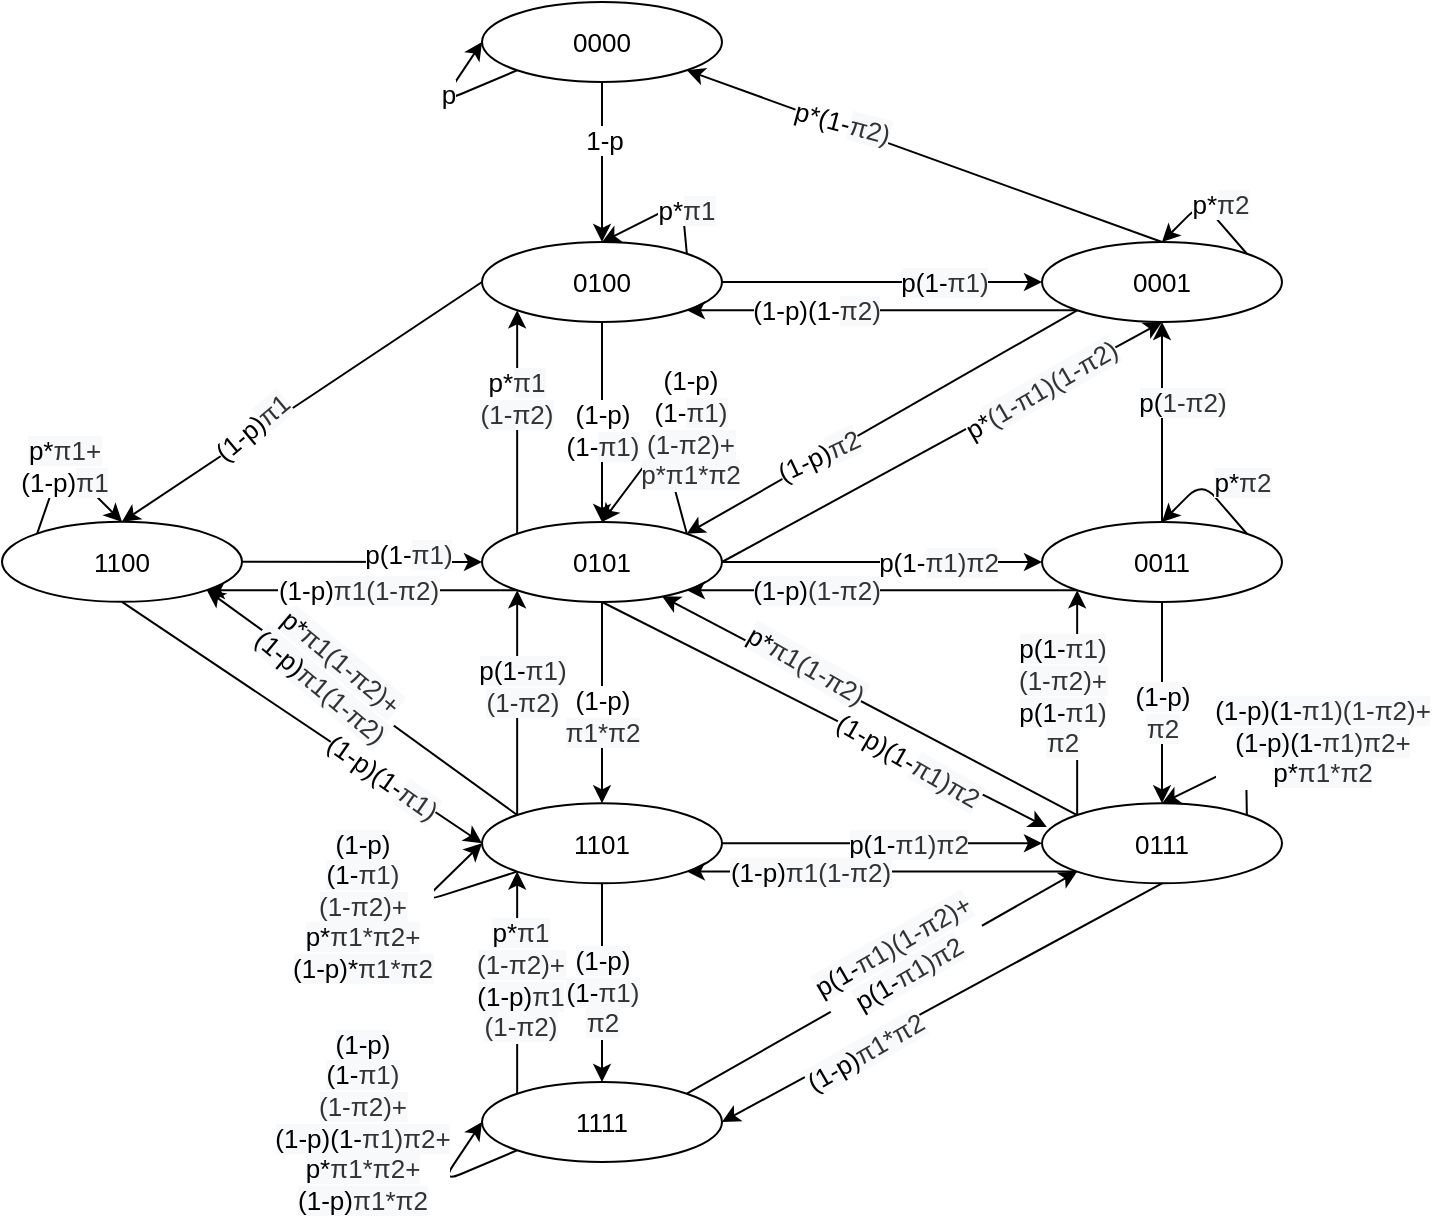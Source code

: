 <mxfile version="20.5.3" type="device"><diagram id="ZyyxarG9RmebTnnbUHYw" name="Страница 1"><mxGraphModel dx="1038" dy="623" grid="1" gridSize="10" guides="1" tooltips="1" connect="1" arrows="1" fold="1" page="1" pageScale="1" pageWidth="827" pageHeight="1169" math="0" shadow="0"><root><mxCell id="0"/><mxCell id="1" parent="0"/><mxCell id="JHdhWqA1z5LitLsl_7Ys-88" style="edgeStyle=none;rounded=1;orthogonalLoop=1;jettySize=auto;html=1;exitX=0;exitY=0;exitDx=0;exitDy=0;entryX=0.75;entryY=0.929;entryDx=0;entryDy=0;entryPerimeter=0;labelBorderColor=default;strokeColor=#000000;strokeWidth=1;fontFamily=Helvetica;fontSize=13;" parent="1" source="JHdhWqA1z5LitLsl_7Ys-45" target="JHdhWqA1z5LitLsl_7Ys-13" edge="1"><mxGeometry relative="1" as="geometry"/></mxCell><mxCell id="JHdhWqA1z5LitLsl_7Ys-89" value="&lt;span style=&quot;background-color: rgb(248, 249, 250); font-size: 13px;&quot;&gt;p*&lt;span style=&quot;color: rgb(51, 51, 51); font-size: 13px;&quot;&gt;π1(1-&lt;/span&gt;&lt;span style=&quot;color: rgb(51, 51, 51); font-size: 13px;&quot;&gt;π2)&lt;/span&gt;&lt;br style=&quot;font-size: 13px;&quot;&gt;&lt;/span&gt;" style="edgeLabel;html=1;align=center;verticalAlign=middle;resizable=0;points=[];fontSize=13;fontFamily=Helvetica;rotation=30;" parent="JHdhWqA1z5LitLsl_7Ys-88" vertex="1" connectable="0"><mxGeometry x="-0.072" y="1" relative="1" as="geometry"><mxPoint x="-39" y="-26" as="offset"/></mxGeometry></mxCell><mxCell id="JHdhWqA1z5LitLsl_7Ys-62" style="edgeStyle=none;rounded=1;orthogonalLoop=1;jettySize=auto;html=1;entryX=1;entryY=1;entryDx=0;entryDy=0;labelBorderColor=default;strokeColor=#000000;strokeWidth=1;fontFamily=Helvetica;fontSize=13;exitX=0;exitY=0;exitDx=0;exitDy=0;" parent="1" source="JHdhWqA1z5LitLsl_7Ys-38" target="JHdhWqA1z5LitLsl_7Ys-18" edge="1"><mxGeometry relative="1" as="geometry"><mxPoint x="280" y="420" as="sourcePoint"/></mxGeometry></mxCell><mxCell id="JHdhWqA1z5LitLsl_7Ys-63" value="&lt;span style=&quot;background-color: rgb(248, 249, 250); font-size: 13px;&quot;&gt;p*&lt;span style=&quot;color: rgb(51, 51, 51); font-size: 13px;&quot;&gt;π1(1-&lt;/span&gt;&lt;span style=&quot;color: rgb(51, 51, 51); font-size: 13px;&quot;&gt;π2)+&lt;br style=&quot;font-size: 13px;&quot;&gt;&lt;/span&gt;(1-p)&lt;span style=&quot;color: rgb(51, 51, 51); font-size: 13px;&quot;&gt;π1(1-&lt;/span&gt;&lt;span style=&quot;color: rgb(51, 51, 51); font-size: 13px;&quot;&gt;π2)&lt;/span&gt;&lt;/span&gt;" style="edgeLabel;html=1;align=center;verticalAlign=middle;resizable=0;points=[];fontSize=13;fontFamily=Helvetica;rotation=40;" parent="JHdhWqA1z5LitLsl_7Ys-62" vertex="1" connectable="0"><mxGeometry x="0.645" y="1" relative="1" as="geometry"><mxPoint x="35" y="21" as="offset"/></mxGeometry></mxCell><mxCell id="JHdhWqA1z5LitLsl_7Ys-4" style="edgeStyle=none;rounded=1;orthogonalLoop=1;jettySize=auto;html=1;exitX=0.5;exitY=1;exitDx=0;exitDy=0;strokeColor=#000000;strokeWidth=1;fontFamily=Helvetica;fontSize=13;" parent="1" source="UpXZZ-X4az5xs0LAvDYr-1" target="JHdhWqA1z5LitLsl_7Ys-3" edge="1"><mxGeometry relative="1" as="geometry"/></mxCell><mxCell id="JHdhWqA1z5LitLsl_7Ys-5" value="1-p" style="edgeLabel;html=1;align=center;verticalAlign=middle;resizable=0;points=[];fontSize=13;fontFamily=Helvetica;" parent="JHdhWqA1z5LitLsl_7Ys-4" vertex="1" connectable="0"><mxGeometry x="-0.275" y="1" relative="1" as="geometry"><mxPoint as="offset"/></mxGeometry></mxCell><mxCell id="UpXZZ-X4az5xs0LAvDYr-1" value="&lt;font style=&quot;font-size: 13px;&quot;&gt;0000&lt;/font&gt;" style="ellipse;whiteSpace=wrap;html=1;strokeColor=#000000;strokeWidth=1;movable=1;fontFamily=Helvetica;fontSize=13;" parent="1" vertex="1"><mxGeometry x="280" y="40" width="120" height="40" as="geometry"/></mxCell><mxCell id="JHdhWqA1z5LitLsl_7Ys-1" style="edgeStyle=none;rounded=1;orthogonalLoop=1;jettySize=auto;html=1;exitX=0;exitY=1;exitDx=0;exitDy=0;entryX=0;entryY=0.5;entryDx=0;entryDy=0;strokeColor=#000000;strokeWidth=1;fontFamily=Helvetica;fontSize=13;" parent="1" source="UpXZZ-X4az5xs0LAvDYr-1" target="UpXZZ-X4az5xs0LAvDYr-1" edge="1"><mxGeometry relative="1" as="geometry"><Array as="points"><mxPoint x="260" y="90"/></Array></mxGeometry></mxCell><mxCell id="JHdhWqA1z5LitLsl_7Ys-2" value="p" style="edgeLabel;html=1;align=center;verticalAlign=middle;resizable=0;points=[];fontSize=13;fontFamily=Helvetica;" parent="JHdhWqA1z5LitLsl_7Ys-1" vertex="1" connectable="0"><mxGeometry x="0.288" y="-1" relative="1" as="geometry"><mxPoint x="-3" y="2" as="offset"/></mxGeometry></mxCell><mxCell id="JHdhWqA1z5LitLsl_7Ys-7" style="edgeStyle=none;rounded=1;orthogonalLoop=1;jettySize=auto;html=1;exitX=1;exitY=0.5;exitDx=0;exitDy=0;entryX=0;entryY=0.5;entryDx=0;entryDy=0;strokeColor=#000000;strokeWidth=1;fontFamily=Helvetica;fontSize=13;" parent="1" source="JHdhWqA1z5LitLsl_7Ys-3" target="JHdhWqA1z5LitLsl_7Ys-6" edge="1"><mxGeometry relative="1" as="geometry"/></mxCell><mxCell id="JHdhWqA1z5LitLsl_7Ys-8" value="&lt;span style=&quot;font-size: 13px; background-color: rgb(248, 249, 250);&quot;&gt;p(1-&lt;/span&gt;&lt;span style=&quot;font-size: 13px; background-color: rgb(248, 249, 250); color: rgb(51, 51, 51);&quot;&gt;π1)&lt;/span&gt;" style="edgeLabel;html=1;align=center;verticalAlign=middle;resizable=0;points=[];fontSize=13;fontFamily=Helvetica;" parent="JHdhWqA1z5LitLsl_7Ys-7" vertex="1" connectable="0"><mxGeometry x="-0.407" y="1" relative="1" as="geometry"><mxPoint x="63" y="1" as="offset"/></mxGeometry></mxCell><mxCell id="JHdhWqA1z5LitLsl_7Ys-14" style="edgeStyle=none;rounded=1;orthogonalLoop=1;jettySize=auto;html=1;exitX=0.5;exitY=1;exitDx=0;exitDy=0;entryX=0.5;entryY=0;entryDx=0;entryDy=0;strokeColor=#000000;strokeWidth=1;fontFamily=Helvetica;fontSize=13;" parent="1" source="JHdhWqA1z5LitLsl_7Ys-3" target="JHdhWqA1z5LitLsl_7Ys-13" edge="1"><mxGeometry relative="1" as="geometry"/></mxCell><mxCell id="JHdhWqA1z5LitLsl_7Ys-15" value="(1-p)&lt;br style=&quot;font-size: 13px;&quot;&gt;(1-&lt;span style=&quot;color: rgb(51, 51, 51); background-color: rgb(248, 249, 250); font-size: 13px;&quot;&gt;π1)&lt;/span&gt;" style="edgeLabel;html=1;align=center;verticalAlign=middle;resizable=0;points=[];fontSize=13;fontFamily=Helvetica;" parent="JHdhWqA1z5LitLsl_7Ys-14" vertex="1" connectable="0"><mxGeometry x="0.222" y="-1" relative="1" as="geometry"><mxPoint x="1" y="-7" as="offset"/></mxGeometry></mxCell><mxCell id="JHdhWqA1z5LitLsl_7Ys-19" style="edgeStyle=none;rounded=1;orthogonalLoop=1;jettySize=auto;html=1;exitX=0;exitY=0.5;exitDx=0;exitDy=0;entryX=0.5;entryY=0;entryDx=0;entryDy=0;strokeColor=#000000;strokeWidth=1;fontFamily=Helvetica;fontSize=13;" parent="1" source="JHdhWqA1z5LitLsl_7Ys-3" target="JHdhWqA1z5LitLsl_7Ys-18" edge="1"><mxGeometry relative="1" as="geometry"/></mxCell><mxCell id="JHdhWqA1z5LitLsl_7Ys-20" value="(1-p)&lt;span style=&quot;color: rgb(51, 51, 51); background-color: rgb(248, 249, 250); font-size: 13px;&quot;&gt;π1&lt;/span&gt;" style="edgeLabel;html=1;align=center;verticalAlign=middle;resizable=0;points=[];fontSize=13;fontFamily=Helvetica;rotation=-40;" parent="JHdhWqA1z5LitLsl_7Ys-19" vertex="1" connectable="0"><mxGeometry x="0.277" y="2" relative="1" as="geometry"><mxPoint x="-2" y="-5" as="offset"/></mxGeometry></mxCell><mxCell id="JHdhWqA1z5LitLsl_7Ys-3" value="&lt;font style=&quot;font-size: 13px;&quot;&gt;0100&lt;/font&gt;" style="ellipse;whiteSpace=wrap;html=1;strokeColor=#000000;strokeWidth=1;movable=1;fontFamily=Helvetica;fontSize=13;" parent="1" vertex="1"><mxGeometry x="280" y="160" width="120" height="40" as="geometry"/></mxCell><mxCell id="JHdhWqA1z5LitLsl_7Ys-9" style="edgeStyle=none;rounded=1;orthogonalLoop=1;jettySize=auto;html=1;exitX=0;exitY=1;exitDx=0;exitDy=0;entryX=1;entryY=1;entryDx=0;entryDy=0;strokeColor=#000000;strokeWidth=1;fontFamily=Helvetica;fontSize=13;" parent="1" source="JHdhWqA1z5LitLsl_7Ys-6" target="JHdhWqA1z5LitLsl_7Ys-3" edge="1"><mxGeometry relative="1" as="geometry"/></mxCell><mxCell id="JHdhWqA1z5LitLsl_7Ys-10" value="&lt;font style=&quot;font-size: 13px;&quot;&gt;(1-p)(1-&lt;span style=&quot;color: rgb(51, 51, 51); background-color: rgb(248, 249, 250); font-size: 13px;&quot;&gt;π2)&lt;/span&gt;&lt;/font&gt;" style="edgeLabel;html=1;align=center;verticalAlign=middle;resizable=0;points=[];fontSize=13;fontFamily=Helvetica;" parent="JHdhWqA1z5LitLsl_7Ys-9" vertex="1" connectable="0"><mxGeometry x="0.216" relative="1" as="geometry"><mxPoint x="-12" as="offset"/></mxGeometry></mxCell><mxCell id="JHdhWqA1z5LitLsl_7Ys-11" style="edgeStyle=none;rounded=1;orthogonalLoop=1;jettySize=auto;html=1;exitX=0.5;exitY=0;exitDx=0;exitDy=0;entryX=1;entryY=1;entryDx=0;entryDy=0;strokeColor=#000000;strokeWidth=1;fontFamily=Helvetica;fontSize=13;" parent="1" source="JHdhWqA1z5LitLsl_7Ys-6" target="UpXZZ-X4az5xs0LAvDYr-1" edge="1"><mxGeometry relative="1" as="geometry"/></mxCell><mxCell id="JHdhWqA1z5LitLsl_7Ys-12" value="p*(1-&lt;span style=&quot;color: rgb(51, 51, 51); background-color: rgb(248, 249, 250); font-size: 13px;&quot;&gt;π2)&lt;/span&gt;" style="edgeLabel;html=1;align=center;verticalAlign=middle;resizable=0;points=[];fontSize=13;fontFamily=Helvetica;rotation=15;" parent="JHdhWqA1z5LitLsl_7Ys-11" vertex="1" connectable="0"><mxGeometry x="0.129" y="1" relative="1" as="geometry"><mxPoint x="-26" y="-13" as="offset"/></mxGeometry></mxCell><mxCell id="JHdhWqA1z5LitLsl_7Ys-24" style="edgeStyle=none;rounded=1;orthogonalLoop=1;jettySize=auto;html=1;exitX=0;exitY=1;exitDx=0;exitDy=0;entryX=1;entryY=0;entryDx=0;entryDy=0;strokeColor=#000000;strokeWidth=1;fontFamily=Helvetica;fontSize=13;" parent="1" source="JHdhWqA1z5LitLsl_7Ys-6" target="JHdhWqA1z5LitLsl_7Ys-13" edge="1"><mxGeometry relative="1" as="geometry"/></mxCell><mxCell id="JHdhWqA1z5LitLsl_7Ys-25" value="(1-p)&lt;span style=&quot;color: rgb(51, 51, 51); background-color: rgb(248, 249, 250); font-size: 13px;&quot;&gt;π2&lt;/span&gt;" style="edgeLabel;html=1;align=center;verticalAlign=middle;resizable=0;points=[];fontSize=13;fontFamily=Helvetica;rotation=-25;" parent="JHdhWqA1z5LitLsl_7Ys-24" vertex="1" connectable="0"><mxGeometry x="0.124" y="1" relative="1" as="geometry"><mxPoint x="-21" y="9" as="offset"/></mxGeometry></mxCell><mxCell id="JHdhWqA1z5LitLsl_7Ys-6" value="&lt;font style=&quot;font-size: 13px;&quot;&gt;0001&lt;/font&gt;" style="ellipse;whiteSpace=wrap;html=1;strokeColor=#000000;strokeWidth=1;movable=1;fontFamily=Helvetica;fontSize=13;" parent="1" vertex="1"><mxGeometry x="560" y="160" width="120" height="40" as="geometry"/></mxCell><mxCell id="JHdhWqA1z5LitLsl_7Ys-21" style="edgeStyle=none;rounded=1;orthogonalLoop=1;jettySize=auto;html=1;exitX=1;exitY=0.5;exitDx=0;exitDy=0;entryX=0.5;entryY=1;entryDx=0;entryDy=0;strokeColor=#000000;strokeWidth=1;fontFamily=Helvetica;fontSize=13;" parent="1" source="JHdhWqA1z5LitLsl_7Ys-13" target="JHdhWqA1z5LitLsl_7Ys-6" edge="1"><mxGeometry relative="1" as="geometry"/></mxCell><mxCell id="JHdhWqA1z5LitLsl_7Ys-22" value="p*&lt;font color=&quot;#333333&quot; style=&quot;font-size: 13px;&quot;&gt;&lt;span style=&quot;background-color: rgb(248, 249, 250); font-size: 13px;&quot;&gt;(1-&lt;/span&gt;&lt;/font&gt;&lt;span style=&quot;color: rgb(51, 51, 51); background-color: rgb(248, 249, 250); font-size: 13px;&quot;&gt;π1)(1-&lt;/span&gt;&lt;span style=&quot;color: rgb(51, 51, 51); background-color: rgb(248, 249, 250); font-size: 13px;&quot;&gt;π2)&lt;/span&gt;" style="edgeLabel;html=1;align=center;verticalAlign=middle;resizable=0;points=[];fontSize=13;fontFamily=Helvetica;rotation=-30;" parent="JHdhWqA1z5LitLsl_7Ys-21" vertex="1" connectable="0"><mxGeometry x="0.441" relative="1" as="geometry"><mxPoint as="offset"/></mxGeometry></mxCell><mxCell id="JHdhWqA1z5LitLsl_7Ys-32" style="edgeStyle=none;rounded=1;orthogonalLoop=1;jettySize=auto;html=1;exitX=0;exitY=0;exitDx=0;exitDy=0;entryX=0;entryY=1;entryDx=0;entryDy=0;strokeColor=#000000;strokeWidth=1;fontFamily=Helvetica;fontSize=13;" parent="1" source="JHdhWqA1z5LitLsl_7Ys-13" target="JHdhWqA1z5LitLsl_7Ys-3" edge="1"><mxGeometry relative="1" as="geometry"/></mxCell><mxCell id="JHdhWqA1z5LitLsl_7Ys-33" value="p*&lt;span style=&quot;color: rgb(51, 51, 51); background-color: rgb(248, 249, 250); font-size: 13px;&quot;&gt;π1&lt;br style=&quot;font-size: 13px;&quot;&gt;(1-&lt;/span&gt;&lt;span style=&quot;color: rgb(51, 51, 51); background-color: rgb(248, 249, 250); font-size: 13px;&quot;&gt;π2)&lt;/span&gt;" style="edgeLabel;html=1;align=center;verticalAlign=middle;resizable=0;points=[];fontSize=13;fontFamily=Helvetica;" parent="JHdhWqA1z5LitLsl_7Ys-32" vertex="1" connectable="0"><mxGeometry x="0.22" y="1" relative="1" as="geometry"><mxPoint as="offset"/></mxGeometry></mxCell><mxCell id="JHdhWqA1z5LitLsl_7Ys-34" style="edgeStyle=none;rounded=1;orthogonalLoop=1;jettySize=auto;html=1;exitX=0;exitY=1;exitDx=0;exitDy=0;entryX=1;entryY=1;entryDx=0;entryDy=0;strokeColor=#000000;strokeWidth=1;fontFamily=Helvetica;fontSize=13;" parent="1" source="JHdhWqA1z5LitLsl_7Ys-13" target="JHdhWqA1z5LitLsl_7Ys-18" edge="1"><mxGeometry relative="1" as="geometry"/></mxCell><mxCell id="JHdhWqA1z5LitLsl_7Ys-35" value="(1-p)&lt;span style=&quot;color: rgb(51, 51, 51); background-color: rgb(248, 249, 250); font-size: 13px;&quot;&gt;π1(1-&lt;/span&gt;&lt;span style=&quot;color: rgb(51, 51, 51); background-color: rgb(248, 249, 250); font-size: 13px;&quot;&gt;π2)&lt;/span&gt;" style="edgeLabel;html=1;align=center;verticalAlign=middle;resizable=0;points=[];fontSize=13;fontFamily=Helvetica;" parent="JHdhWqA1z5LitLsl_7Ys-34" vertex="1" connectable="0"><mxGeometry x="0.117" relative="1" as="geometry"><mxPoint x="7" as="offset"/></mxGeometry></mxCell><mxCell id="JHdhWqA1z5LitLsl_7Ys-39" style="edgeStyle=none;rounded=1;orthogonalLoop=1;jettySize=auto;html=1;exitX=0.5;exitY=1;exitDx=0;exitDy=0;entryX=0.5;entryY=0;entryDx=0;entryDy=0;labelBorderColor=default;strokeColor=#000000;strokeWidth=1;fontFamily=Helvetica;fontSize=13;" parent="1" source="JHdhWqA1z5LitLsl_7Ys-13" target="JHdhWqA1z5LitLsl_7Ys-38" edge="1"><mxGeometry relative="1" as="geometry"/></mxCell><mxCell id="JHdhWqA1z5LitLsl_7Ys-40" value="(1-p)&lt;br style=&quot;font-size: 13px;&quot;&gt;&lt;span style=&quot;color: rgb(51, 51, 51); font-size: 13px; background-color: rgb(248, 249, 250);&quot;&gt;π1&lt;/span&gt;&lt;span style=&quot;color: rgb(51, 51, 51); font-size: 13px; background-color: rgb(248, 249, 250);&quot;&gt;*π2&lt;/span&gt;" style="edgeLabel;html=1;align=center;verticalAlign=middle;resizable=0;points=[];fontSize=13;fontFamily=Helvetica;" parent="JHdhWqA1z5LitLsl_7Ys-39" vertex="1" connectable="0"><mxGeometry x="0.321" y="-1" relative="1" as="geometry"><mxPoint x="1" y="-10" as="offset"/></mxGeometry></mxCell><mxCell id="JHdhWqA1z5LitLsl_7Ys-44" style="edgeStyle=none;rounded=1;orthogonalLoop=1;jettySize=auto;html=1;exitX=1;exitY=0.5;exitDx=0;exitDy=0;entryX=0;entryY=0.5;entryDx=0;entryDy=0;labelBorderColor=default;strokeColor=#000000;strokeWidth=1;fontFamily=Helvetica;fontSize=13;" parent="1" source="JHdhWqA1z5LitLsl_7Ys-13" target="JHdhWqA1z5LitLsl_7Ys-43" edge="1"><mxGeometry relative="1" as="geometry"/></mxCell><mxCell id="JHdhWqA1z5LitLsl_7Ys-48" value="p(1-&lt;span style=&quot;color: rgb(51, 51, 51); font-size: 13px; background-color: rgb(248, 249, 250);&quot;&gt;π1)&lt;/span&gt;&lt;span style=&quot;color: rgb(51, 51, 51); font-size: 13px; background-color: rgb(248, 249, 250);&quot;&gt;π2&lt;/span&gt;" style="edgeLabel;html=1;align=center;verticalAlign=middle;resizable=0;points=[];fontSize=13;fontFamily=Helvetica;rotation=0;" parent="JHdhWqA1z5LitLsl_7Ys-44" vertex="1" connectable="0"><mxGeometry x="0.4" y="1" relative="1" as="geometry"><mxPoint x="-4" y="1" as="offset"/></mxGeometry></mxCell><mxCell id="JHdhWqA1z5LitLsl_7Ys-46" style="edgeStyle=none;rounded=1;orthogonalLoop=1;jettySize=auto;html=1;exitX=0.5;exitY=1;exitDx=0;exitDy=0;entryX=0.02;entryY=0.297;entryDx=0;entryDy=0;labelBorderColor=default;strokeColor=#000000;strokeWidth=1;fontFamily=Helvetica;fontSize=13;entryPerimeter=0;" parent="1" source="JHdhWqA1z5LitLsl_7Ys-13" target="JHdhWqA1z5LitLsl_7Ys-45" edge="1"><mxGeometry relative="1" as="geometry"/></mxCell><mxCell id="JHdhWqA1z5LitLsl_7Ys-47" value="(1-p)(1-&lt;span style=&quot;color: rgb(51, 51, 51); font-size: 13px; background-color: rgb(248, 249, 250);&quot;&gt;π1)&lt;/span&gt;&lt;span style=&quot;color: rgb(51, 51, 51); font-size: 13px; background-color: rgb(248, 249, 250);&quot;&gt;π2&lt;/span&gt;" style="edgeLabel;html=1;align=center;verticalAlign=middle;resizable=0;points=[];fontSize=13;fontFamily=Helvetica;rotation=30;" parent="JHdhWqA1z5LitLsl_7Ys-46" vertex="1" connectable="0"><mxGeometry x="0.379" y="-1" relative="1" as="geometry"><mxPoint as="offset"/></mxGeometry></mxCell><mxCell id="JHdhWqA1z5LitLsl_7Ys-13" value="&lt;font style=&quot;font-size: 13px;&quot;&gt;0101&lt;/font&gt;" style="ellipse;whiteSpace=wrap;html=1;strokeColor=#000000;strokeWidth=1;movable=1;fontFamily=Helvetica;fontSize=13;" parent="1" vertex="1"><mxGeometry x="280" y="300" width="120" height="40" as="geometry"/></mxCell><mxCell id="JHdhWqA1z5LitLsl_7Ys-16" style="edgeStyle=none;rounded=1;orthogonalLoop=1;jettySize=auto;html=1;exitX=1;exitY=0;exitDx=0;exitDy=0;entryX=0.5;entryY=0;entryDx=0;entryDy=0;strokeColor=#000000;strokeWidth=1;fontFamily=Helvetica;fontSize=13;" parent="1" source="JHdhWqA1z5LitLsl_7Ys-3" target="JHdhWqA1z5LitLsl_7Ys-3" edge="1"><mxGeometry relative="1" as="geometry"><Array as="points"><mxPoint x="380" y="140"/></Array></mxGeometry></mxCell><mxCell id="JHdhWqA1z5LitLsl_7Ys-17" value="p*&lt;span style=&quot;color: rgb(51, 51, 51); background-color: rgb(248, 249, 250); font-size: 13px;&quot;&gt;π1&lt;/span&gt;" style="edgeLabel;html=1;align=center;verticalAlign=middle;resizable=0;points=[];fontSize=13;fontFamily=Helvetica;" parent="JHdhWqA1z5LitLsl_7Ys-16" vertex="1" connectable="0"><mxGeometry x="-0.367" y="-1" relative="1" as="geometry"><mxPoint as="offset"/></mxGeometry></mxCell><mxCell id="JHdhWqA1z5LitLsl_7Ys-36" style="edgeStyle=none;rounded=1;orthogonalLoop=1;jettySize=auto;html=1;exitX=1;exitY=0.5;exitDx=0;exitDy=0;entryX=0;entryY=0.5;entryDx=0;entryDy=0;strokeColor=#000000;strokeWidth=1;fontFamily=Helvetica;fontSize=13;" parent="1" source="JHdhWqA1z5LitLsl_7Ys-18" target="JHdhWqA1z5LitLsl_7Ys-13" edge="1"><mxGeometry relative="1" as="geometry"/></mxCell><mxCell id="JHdhWqA1z5LitLsl_7Ys-37" value="p(1-&lt;span style=&quot;color: rgb(51, 51, 51); font-size: 13px; background-color: rgb(248, 249, 250);&quot;&gt;π1)&lt;/span&gt;" style="edgeLabel;html=1;align=center;verticalAlign=middle;resizable=0;points=[];fontSize=13;fontFamily=Helvetica;" parent="JHdhWqA1z5LitLsl_7Ys-36" vertex="1" connectable="0"><mxGeometry x="0.382" y="1" relative="1" as="geometry"><mxPoint y="-3" as="offset"/></mxGeometry></mxCell><mxCell id="JHdhWqA1z5LitLsl_7Ys-49" style="edgeStyle=none;rounded=1;orthogonalLoop=1;jettySize=auto;html=1;exitX=0.5;exitY=1;exitDx=0;exitDy=0;labelBorderColor=default;strokeColor=#000000;strokeWidth=1;fontFamily=Helvetica;fontSize=13;entryX=0;entryY=0.5;entryDx=0;entryDy=0;" parent="1" source="JHdhWqA1z5LitLsl_7Ys-18" target="JHdhWqA1z5LitLsl_7Ys-38" edge="1"><mxGeometry relative="1" as="geometry"><mxPoint x="280" y="420" as="targetPoint"/></mxGeometry></mxCell><mxCell id="JHdhWqA1z5LitLsl_7Ys-50" value="(1-p)(1-&lt;span style=&quot;color: rgb(51, 51, 51); background-color: rgb(248, 249, 250); font-size: 13px;&quot;&gt;π1)&lt;/span&gt;" style="edgeLabel;html=1;align=center;verticalAlign=middle;resizable=0;points=[];fontSize=13;fontFamily=Helvetica;rotation=35;" parent="JHdhWqA1z5LitLsl_7Ys-49" vertex="1" connectable="0"><mxGeometry x="-0.335" relative="1" as="geometry"><mxPoint x="70" y="47" as="offset"/></mxGeometry></mxCell><mxCell id="JHdhWqA1z5LitLsl_7Ys-18" value="&lt;font style=&quot;font-size: 13px;&quot;&gt;1100&lt;/font&gt;" style="ellipse;whiteSpace=wrap;html=1;strokeColor=#000000;strokeWidth=1;movable=1;fontFamily=Helvetica;fontSize=13;" parent="1" vertex="1"><mxGeometry x="40" y="299.93" width="120" height="40" as="geometry"/></mxCell><mxCell id="JHdhWqA1z5LitLsl_7Ys-26" style="edgeStyle=none;rounded=1;orthogonalLoop=1;jettySize=auto;html=1;exitX=1;exitY=0;exitDx=0;exitDy=0;entryX=0.5;entryY=0;entryDx=0;entryDy=0;strokeColor=#000000;strokeWidth=1;fontFamily=Helvetica;fontSize=13;" parent="1" source="JHdhWqA1z5LitLsl_7Ys-6" target="JHdhWqA1z5LitLsl_7Ys-6" edge="1"><mxGeometry relative="1" as="geometry"><Array as="points"><mxPoint x="640" y="140"/></Array></mxGeometry></mxCell><mxCell id="JHdhWqA1z5LitLsl_7Ys-27" value="p*&lt;span style=&quot;color: rgb(51, 51, 51); background-color: rgb(248, 249, 250); font-size: 13px;&quot;&gt;π2&lt;/span&gt;" style="edgeLabel;html=1;align=center;verticalAlign=middle;resizable=0;points=[];fontSize=13;fontFamily=Helvetica;" parent="JHdhWqA1z5LitLsl_7Ys-26" vertex="1" connectable="0"><mxGeometry x="-0.34" relative="1" as="geometry"><mxPoint y="-10" as="offset"/></mxGeometry></mxCell><mxCell id="JHdhWqA1z5LitLsl_7Ys-30" style="edgeStyle=none;rounded=1;orthogonalLoop=1;jettySize=auto;html=1;exitX=1;exitY=0;exitDx=0;exitDy=0;entryX=0.5;entryY=0;entryDx=0;entryDy=0;strokeColor=#000000;strokeWidth=1;fontFamily=Helvetica;fontSize=13;" parent="1" source="JHdhWqA1z5LitLsl_7Ys-13" target="JHdhWqA1z5LitLsl_7Ys-13" edge="1"><mxGeometry relative="1" as="geometry"><Array as="points"><mxPoint x="370" y="260"/></Array></mxGeometry></mxCell><mxCell id="JHdhWqA1z5LitLsl_7Ys-31" value="(1-p)&lt;br style=&quot;font-size: 13px;&quot;&gt;(1-&lt;span style=&quot;color: rgb(51, 51, 51); background-color: rgb(248, 249, 250); font-size: 13px;&quot;&gt;π1)&lt;br style=&quot;font-size: 13px;&quot;&gt;(1-&lt;/span&gt;&lt;span style=&quot;color: rgb(51, 51, 51); background-color: rgb(248, 249, 250); font-size: 13px;&quot;&gt;π2)+&lt;br style=&quot;font-size: 13px;&quot;&gt;p*&lt;/span&gt;&lt;span style=&quot;color: rgb(51, 51, 51); background-color: rgb(248, 249, 250); font-size: 13px;&quot;&gt;π1*&lt;/span&gt;&lt;span style=&quot;color: rgb(51, 51, 51); background-color: rgb(248, 249, 250); font-size: 13px;&quot;&gt;π2&lt;/span&gt;&lt;span style=&quot;color: rgb(51, 51, 51); background-color: rgb(248, 249, 250); font-size: 13px;&quot;&gt;&lt;br style=&quot;font-size: 13px;&quot;&gt;&lt;/span&gt;" style="edgeLabel;html=1;align=center;verticalAlign=middle;resizable=0;points=[];fontSize=13;fontFamily=Helvetica;" parent="JHdhWqA1z5LitLsl_7Ys-30" vertex="1" connectable="0"><mxGeometry x="-0.353" relative="1" as="geometry"><mxPoint x="10" y="-23" as="offset"/></mxGeometry></mxCell><mxCell id="JHdhWqA1z5LitLsl_7Ys-55" style="edgeStyle=none;rounded=1;orthogonalLoop=1;jettySize=auto;html=1;exitX=0;exitY=0;exitDx=0;exitDy=0;entryX=0;entryY=1;entryDx=0;entryDy=0;labelBorderColor=default;strokeColor=#000000;strokeWidth=1;fontFamily=Helvetica;fontSize=13;" parent="1" source="JHdhWqA1z5LitLsl_7Ys-38" target="JHdhWqA1z5LitLsl_7Ys-13" edge="1"><mxGeometry relative="1" as="geometry"/></mxCell><mxCell id="JHdhWqA1z5LitLsl_7Ys-59" value="&lt;span style=&quot;background-color: rgb(248, 249, 250); font-size: 13px;&quot;&gt;p(1-&lt;span style=&quot;color: rgb(51, 51, 51); font-size: 13px;&quot;&gt;π1)&lt;br style=&quot;font-size: 13px;&quot;&gt;(1-&lt;/span&gt;&lt;span style=&quot;color: rgb(51, 51, 51); font-size: 13px;&quot;&gt;π2)&lt;/span&gt;&lt;br style=&quot;font-size: 13px;&quot;&gt;&lt;/span&gt;" style="edgeLabel;html=1;align=center;verticalAlign=middle;resizable=0;points=[];fontSize=13;fontFamily=Helvetica;" parent="JHdhWqA1z5LitLsl_7Ys-55" vertex="1" connectable="0"><mxGeometry x="-0.167" y="1" relative="1" as="geometry"><mxPoint x="3" y="-18" as="offset"/></mxGeometry></mxCell><mxCell id="JHdhWqA1z5LitLsl_7Ys-64" style="edgeStyle=none;rounded=1;orthogonalLoop=1;jettySize=auto;html=1;exitX=1;exitY=0.5;exitDx=0;exitDy=0;entryX=0;entryY=0.5;entryDx=0;entryDy=0;labelBorderColor=default;strokeColor=#000000;strokeWidth=1;fontFamily=Helvetica;fontSize=13;" parent="1" source="JHdhWqA1z5LitLsl_7Ys-38" target="JHdhWqA1z5LitLsl_7Ys-45" edge="1"><mxGeometry relative="1" as="geometry"/></mxCell><mxCell id="JHdhWqA1z5LitLsl_7Ys-65" value="&lt;span style=&quot;background-color: rgb(248, 249, 250); font-size: 13px;&quot;&gt;p(1-&lt;/span&gt;&lt;span style=&quot;background-color: rgb(248, 249, 250); color: rgb(51, 51, 51); font-size: 13px;&quot;&gt;π1)&lt;/span&gt;&lt;span style=&quot;background-color: rgb(248, 249, 250); color: rgb(51, 51, 51); font-size: 13px;&quot;&gt;π2&lt;/span&gt;" style="edgeLabel;html=1;align=center;verticalAlign=middle;resizable=0;points=[];fontSize=13;fontFamily=Helvetica;rotation=0;" parent="JHdhWqA1z5LitLsl_7Ys-64" vertex="1" connectable="0"><mxGeometry x="-0.347" y="-1" relative="1" as="geometry"><mxPoint x="41" y="-1" as="offset"/></mxGeometry></mxCell><mxCell id="JHdhWqA1z5LitLsl_7Ys-67" style="edgeStyle=none;rounded=1;orthogonalLoop=1;jettySize=auto;html=1;exitX=0.5;exitY=1;exitDx=0;exitDy=0;labelBorderColor=default;strokeColor=#000000;strokeWidth=1;fontFamily=Helvetica;fontSize=13;" parent="1" source="JHdhWqA1z5LitLsl_7Ys-38" target="JHdhWqA1z5LitLsl_7Ys-66" edge="1"><mxGeometry relative="1" as="geometry"/></mxCell><mxCell id="JHdhWqA1z5LitLsl_7Ys-68" value="&lt;span style=&quot;background-color: rgb(248, 249, 250); font-size: 13px;&quot;&gt;(1-p)&lt;br style=&quot;font-size: 13px;&quot;&gt;(1-&lt;/span&gt;&lt;span style=&quot;background-color: rgb(248, 249, 250); color: rgb(51, 51, 51); font-size: 13px;&quot;&gt;π1)&lt;br style=&quot;font-size: 13px;&quot;&gt;&lt;/span&gt;&lt;span style=&quot;background-color: rgb(248, 249, 250); color: rgb(51, 51, 51); font-size: 13px;&quot;&gt;π2&lt;/span&gt;" style="edgeLabel;html=1;align=center;verticalAlign=middle;resizable=0;points=[];fontSize=13;fontFamily=Helvetica;" parent="JHdhWqA1z5LitLsl_7Ys-67" vertex="1" connectable="0"><mxGeometry x="0.232" relative="1" as="geometry"><mxPoint y="-7" as="offset"/></mxGeometry></mxCell><mxCell id="JHdhWqA1z5LitLsl_7Ys-38" value="&lt;font style=&quot;font-size: 13px;&quot;&gt;1101&lt;/font&gt;" style="ellipse;whiteSpace=wrap;html=1;strokeColor=#000000;strokeWidth=1;movable=1;fontFamily=Helvetica;fontSize=13;" parent="1" vertex="1"><mxGeometry x="280" y="440.65" width="120" height="40" as="geometry"/></mxCell><mxCell id="JHdhWqA1z5LitLsl_7Ys-69" style="edgeStyle=none;rounded=1;orthogonalLoop=1;jettySize=auto;html=1;entryX=0.5;entryY=1;entryDx=0;entryDy=0;labelBorderColor=default;strokeColor=#000000;strokeWidth=1;fontFamily=Helvetica;fontSize=13;" parent="1" source="JHdhWqA1z5LitLsl_7Ys-43" target="JHdhWqA1z5LitLsl_7Ys-6" edge="1"><mxGeometry relative="1" as="geometry"><Array as="points"/></mxGeometry></mxCell><mxCell id="JHdhWqA1z5LitLsl_7Ys-70" value="&lt;span style=&quot;background-color: rgb(248, 249, 250); font-size: 13px;&quot;&gt;p(&lt;span style=&quot;color: rgb(51, 51, 51); font-size: 13px;&quot;&gt;1-&lt;/span&gt;&lt;span style=&quot;color: rgb(51, 51, 51); font-size: 13px;&quot;&gt;π2)&lt;/span&gt;&lt;/span&gt;" style="edgeLabel;html=1;align=center;verticalAlign=middle;resizable=0;points=[];fontSize=13;fontFamily=Helvetica;" parent="JHdhWqA1z5LitLsl_7Ys-69" vertex="1" connectable="0"><mxGeometry x="-0.131" relative="1" as="geometry"><mxPoint x="10" y="-17" as="offset"/></mxGeometry></mxCell><mxCell id="JHdhWqA1z5LitLsl_7Ys-72" style="edgeStyle=none;rounded=1;orthogonalLoop=1;jettySize=auto;html=1;exitX=0;exitY=1;exitDx=0;exitDy=0;labelBorderColor=default;strokeColor=#000000;strokeWidth=1;fontFamily=Helvetica;fontSize=13;entryX=1;entryY=1;entryDx=0;entryDy=0;" parent="1" source="JHdhWqA1z5LitLsl_7Ys-43" target="JHdhWqA1z5LitLsl_7Ys-13" edge="1"><mxGeometry relative="1" as="geometry"><mxPoint x="400" y="320" as="targetPoint"/></mxGeometry></mxCell><mxCell id="JHdhWqA1z5LitLsl_7Ys-73" value="&lt;span style=&quot;background-color: rgb(248, 249, 250); font-size: 13px;&quot;&gt;(1-p)&lt;span style=&quot;color: rgb(51, 51, 51); font-size: 13px;&quot;&gt;(1-&lt;/span&gt;&lt;span style=&quot;color: rgb(51, 51, 51); font-size: 13px;&quot;&gt;π2)&lt;/span&gt;&lt;/span&gt;" style="edgeLabel;html=1;align=center;verticalAlign=middle;resizable=0;points=[];fontSize=13;fontFamily=Helvetica;rotation=0;" parent="JHdhWqA1z5LitLsl_7Ys-72" vertex="1" connectable="0"><mxGeometry x="0.264" y="-3" relative="1" as="geometry"><mxPoint x="-7" y="3" as="offset"/></mxGeometry></mxCell><mxCell id="JHdhWqA1z5LitLsl_7Ys-76" style="edgeStyle=none;rounded=1;orthogonalLoop=1;jettySize=auto;html=1;exitX=0.5;exitY=1;exitDx=0;exitDy=0;labelBorderColor=default;strokeColor=#000000;strokeWidth=1;fontFamily=Helvetica;fontSize=13;" parent="1" source="JHdhWqA1z5LitLsl_7Ys-43" target="JHdhWqA1z5LitLsl_7Ys-45" edge="1"><mxGeometry relative="1" as="geometry"/></mxCell><mxCell id="JHdhWqA1z5LitLsl_7Ys-77" value="&lt;span style=&quot;background-color: rgb(248, 249, 250); font-size: 13px;&quot;&gt;(1-p)&lt;br&gt;&lt;/span&gt;&lt;span style=&quot;background-color: rgb(248, 249, 250); color: rgb(51, 51, 51); font-size: 13px;&quot;&gt;π2&lt;/span&gt;" style="edgeLabel;html=1;align=center;verticalAlign=middle;resizable=0;points=[];fontSize=13;fontFamily=Helvetica;" parent="JHdhWqA1z5LitLsl_7Ys-76" vertex="1" connectable="0"><mxGeometry x="0.205" y="1" relative="1" as="geometry"><mxPoint x="-1" y="-6" as="offset"/></mxGeometry></mxCell><mxCell id="JHdhWqA1z5LitLsl_7Ys-43" value="&lt;font style=&quot;font-size: 13px;&quot;&gt;0011&lt;/font&gt;" style="ellipse;whiteSpace=wrap;html=1;strokeColor=#000000;strokeWidth=1;movable=1;fontFamily=Helvetica;fontSize=13;" parent="1" vertex="1"><mxGeometry x="560" y="300" width="120" height="40" as="geometry"/></mxCell><mxCell id="JHdhWqA1z5LitLsl_7Ys-84" style="edgeStyle=none;rounded=1;orthogonalLoop=1;jettySize=auto;html=1;exitX=0;exitY=0;exitDx=0;exitDy=0;entryX=0;entryY=1;entryDx=0;entryDy=0;labelBorderColor=default;strokeColor=#000000;strokeWidth=1;fontFamily=Helvetica;fontSize=13;" parent="1" source="JHdhWqA1z5LitLsl_7Ys-45" target="JHdhWqA1z5LitLsl_7Ys-43" edge="1"><mxGeometry relative="1" as="geometry"/></mxCell><mxCell id="JHdhWqA1z5LitLsl_7Ys-85" value="&lt;span style=&quot;background-color: rgb(248, 249, 250); font-size: 13px;&quot;&gt;p(1-&lt;span style=&quot;color: rgb(51, 51, 51); font-size: 13px;&quot;&gt;π1)&lt;br style=&quot;font-size: 13px;&quot;&gt;(1-&lt;/span&gt;&lt;span style=&quot;color: rgb(51, 51, 51); font-size: 13px;&quot;&gt;π2)+&lt;br style=&quot;font-size: 13px;&quot;&gt;&lt;/span&gt;&lt;/span&gt;&lt;span style=&quot;background-color: rgb(248, 249, 250); font-size: 13px;&quot;&gt;p(1-&lt;/span&gt;&lt;span style=&quot;background-color: rgb(248, 249, 250); color: rgb(51, 51, 51); font-size: 13px;&quot;&gt;π1)&lt;br style=&quot;font-size: 13px;&quot;&gt;&lt;/span&gt;&lt;span style=&quot;background-color: rgb(248, 249, 250); color: rgb(51, 51, 51); font-size: 13px;&quot;&gt;π2&lt;/span&gt;&lt;span style=&quot;background-color: rgb(248, 249, 250); font-size: 13px;&quot;&gt;&lt;br style=&quot;font-size: 13px;&quot;&gt;&lt;/span&gt;" style="edgeLabel;html=1;align=center;verticalAlign=middle;resizable=0;points=[];fontSize=13;fontFamily=Helvetica;" parent="JHdhWqA1z5LitLsl_7Ys-84" vertex="1" connectable="0"><mxGeometry x="0.306" y="-2" relative="1" as="geometry"><mxPoint x="-10" y="14" as="offset"/></mxGeometry></mxCell><mxCell id="JHdhWqA1z5LitLsl_7Ys-90" style="edgeStyle=none;rounded=1;orthogonalLoop=1;jettySize=auto;html=1;exitX=0;exitY=1;exitDx=0;exitDy=0;entryX=1;entryY=1;entryDx=0;entryDy=0;labelBorderColor=default;strokeColor=#000000;strokeWidth=1;fontFamily=Helvetica;fontSize=13;" parent="1" source="JHdhWqA1z5LitLsl_7Ys-45" target="JHdhWqA1z5LitLsl_7Ys-38" edge="1"><mxGeometry relative="1" as="geometry"/></mxCell><mxCell id="JHdhWqA1z5LitLsl_7Ys-91" value="&lt;span style=&quot;background-color: rgb(248, 249, 250); font-size: 13px;&quot;&gt;(1-p)&lt;span style=&quot;color: rgb(51, 51, 51); font-size: 13px;&quot;&gt;π1(1-&lt;/span&gt;&lt;span style=&quot;color: rgb(51, 51, 51); font-size: 13px;&quot;&gt;π2)&lt;/span&gt;&lt;/span&gt;" style="edgeLabel;html=1;align=center;verticalAlign=middle;resizable=0;points=[];fontSize=13;fontFamily=Helvetica;rotation=0;" parent="JHdhWqA1z5LitLsl_7Ys-90" vertex="1" connectable="0"><mxGeometry x="0.54" relative="1" as="geometry"><mxPoint x="17" as="offset"/></mxGeometry></mxCell><mxCell id="JHdhWqA1z5LitLsl_7Ys-92" style="edgeStyle=none;rounded=1;orthogonalLoop=1;jettySize=auto;html=1;exitX=0.5;exitY=1;exitDx=0;exitDy=0;entryX=1;entryY=0.5;entryDx=0;entryDy=0;labelBorderColor=default;strokeColor=#000000;strokeWidth=1;fontFamily=Helvetica;fontSize=13;" parent="1" source="JHdhWqA1z5LitLsl_7Ys-45" target="JHdhWqA1z5LitLsl_7Ys-66" edge="1"><mxGeometry relative="1" as="geometry"><Array as="points"/></mxGeometry></mxCell><mxCell id="JHdhWqA1z5LitLsl_7Ys-93" value="&lt;span style=&quot;background-color: rgb(248, 249, 250); font-size: 13px;&quot;&gt;(1-p)&lt;/span&gt;&lt;span style=&quot;background-color: rgb(248, 249, 250); color: rgb(51, 51, 51); font-size: 13px;&quot;&gt;π1*&lt;/span&gt;&lt;span style=&quot;background-color: rgb(248, 249, 250); color: rgb(51, 51, 51); font-size: 13px;&quot;&gt;π2&lt;/span&gt;" style="edgeLabel;html=1;align=center;verticalAlign=middle;resizable=0;points=[];fontSize=13;fontFamily=Helvetica;rotation=-30;" parent="JHdhWqA1z5LitLsl_7Ys-92" vertex="1" connectable="0"><mxGeometry x="0.453" relative="1" as="geometry"><mxPoint x="11" y="-3" as="offset"/></mxGeometry></mxCell><mxCell id="JHdhWqA1z5LitLsl_7Ys-45" value="&lt;font style=&quot;font-size: 13px;&quot;&gt;0111&lt;/font&gt;" style="ellipse;whiteSpace=wrap;html=1;strokeColor=#000000;strokeWidth=1;movable=1;fontFamily=Helvetica;fontSize=13;" parent="1" vertex="1"><mxGeometry x="560" y="440.65" width="120" height="40" as="geometry"/></mxCell><mxCell id="JHdhWqA1z5LitLsl_7Ys-53" style="edgeStyle=none;rounded=1;orthogonalLoop=1;jettySize=auto;html=1;exitX=0;exitY=0;exitDx=0;exitDy=0;entryX=0.5;entryY=0;entryDx=0;entryDy=0;labelBorderColor=default;strokeColor=#000000;strokeWidth=1;fontFamily=Helvetica;fontSize=13;" parent="1" source="JHdhWqA1z5LitLsl_7Ys-18" target="JHdhWqA1z5LitLsl_7Ys-18" edge="1"><mxGeometry relative="1" as="geometry"><Array as="points"><mxPoint x="70" y="269.93"/></Array></mxGeometry></mxCell><mxCell id="JHdhWqA1z5LitLsl_7Ys-54" value="&lt;font style=&quot;font-size: 13px;&quot;&gt;&lt;span style=&quot;background-color: rgb(248, 249, 250); font-size: 13px;&quot;&gt;p*&lt;span style=&quot;color: rgb(51, 51, 51); font-size: 13px;&quot;&gt;π1+&lt;br&gt;&lt;/span&gt;&lt;/span&gt;(1-p)&lt;span style=&quot;color: rgb(51, 51, 51); background-color: rgb(248, 249, 250); font-size: 13px;&quot;&gt;π1&lt;/span&gt;&lt;/font&gt;" style="edgeLabel;html=1;align=center;verticalAlign=middle;resizable=0;points=[];fontSize=13;fontFamily=Helvetica;" parent="JHdhWqA1z5LitLsl_7Ys-53" vertex="1" connectable="0"><mxGeometry x="0.108" relative="1" as="geometry"><mxPoint x="-4" y="-3" as="offset"/></mxGeometry></mxCell><mxCell id="JHdhWqA1z5LitLsl_7Ys-60" style="edgeStyle=none;rounded=1;orthogonalLoop=1;jettySize=auto;html=1;exitX=0;exitY=1;exitDx=0;exitDy=0;entryX=0;entryY=0.5;entryDx=0;entryDy=0;labelBorderColor=default;strokeColor=#000000;strokeWidth=1;fontFamily=Helvetica;fontSize=13;" parent="1" source="JHdhWqA1z5LitLsl_7Ys-38" target="JHdhWqA1z5LitLsl_7Ys-38" edge="1"><mxGeometry relative="1" as="geometry"><Array as="points"><mxPoint x="250" y="490"/></Array></mxGeometry></mxCell><mxCell id="JHdhWqA1z5LitLsl_7Ys-61" value="&lt;span style=&quot;background-color: rgb(248, 249, 250); font-size: 13px;&quot;&gt;(1-p)&lt;br style=&quot;font-size: 13px;&quot;&gt;(1-&lt;span style=&quot;color: rgb(51, 51, 51); font-size: 13px;&quot;&gt;π1)&lt;br style=&quot;font-size: 13px;&quot;&gt;(1-&lt;/span&gt;&lt;span style=&quot;color: rgb(51, 51, 51); font-size: 13px;&quot;&gt;π2)+&lt;br style=&quot;font-size: 13px;&quot;&gt;&lt;/span&gt;&lt;/span&gt;&lt;span style=&quot;background-color: rgb(248, 249, 250); font-size: 13px;&quot;&gt;p*&lt;span style=&quot;color: rgb(51, 51, 51); font-size: 13px;&quot;&gt;π1*&lt;/span&gt;&lt;span style=&quot;color: rgb(51, 51, 51); font-size: 13px;&quot;&gt;π2+&lt;/span&gt;&lt;/span&gt;&lt;span style=&quot;background-color: rgb(248, 249, 250); color: rgb(51, 51, 51); font-size: 13px;&quot;&gt;&lt;br style=&quot;font-size: 13px;&quot;&gt;&lt;/span&gt;&lt;span style=&quot;background-color: rgb(248, 249, 250); font-size: 13px;&quot;&gt;(1-p)*&lt;/span&gt;&lt;span style=&quot;background-color: rgb(248, 249, 250); color: rgb(51, 51, 51); font-size: 13px;&quot;&gt;π1*&lt;/span&gt;&lt;span style=&quot;background-color: rgb(248, 249, 250); color: rgb(51, 51, 51); font-size: 13px;&quot;&gt;π2&lt;/span&gt;&lt;span style=&quot;background-color: rgb(248, 249, 250); font-size: 13px;&quot;&gt;&lt;br style=&quot;font-size: 13px;&quot;&gt;&lt;/span&gt;" style="edgeLabel;html=1;align=center;verticalAlign=middle;resizable=0;points=[];fontSize=13;fontFamily=Helvetica;" parent="JHdhWqA1z5LitLsl_7Ys-60" vertex="1" connectable="0"><mxGeometry x="0.246" y="2" relative="1" as="geometry"><mxPoint x="-34" y="8" as="offset"/></mxGeometry></mxCell><mxCell id="JHdhWqA1z5LitLsl_7Ys-78" style="edgeStyle=none;rounded=1;orthogonalLoop=1;jettySize=auto;html=1;exitX=1;exitY=0;exitDx=0;exitDy=0;entryX=0;entryY=1;entryDx=0;entryDy=0;labelBorderColor=default;strokeColor=#000000;strokeWidth=1;fontFamily=Helvetica;fontSize=13;" parent="1" source="JHdhWqA1z5LitLsl_7Ys-66" target="JHdhWqA1z5LitLsl_7Ys-45" edge="1"><mxGeometry relative="1" as="geometry"/></mxCell><mxCell id="JHdhWqA1z5LitLsl_7Ys-79" value="&lt;span style=&quot;background-color: rgb(248, 249, 250); font-size: 13px;&quot;&gt;p(1-&lt;span style=&quot;color: rgb(51, 51, 51); font-size: 13px;&quot;&gt;π1)(1-&lt;/span&gt;&lt;span style=&quot;color: rgb(51, 51, 51); font-size: 13px;&quot;&gt;π2)+&lt;br style=&quot;font-size: 13px;&quot;&gt;&lt;/span&gt;&lt;/span&gt;&lt;span style=&quot;background-color: rgb(248, 249, 250); font-size: 13px;&quot;&gt;p(1-&lt;/span&gt;&lt;span style=&quot;background-color: rgb(248, 249, 250); color: rgb(51, 51, 51); font-size: 13px;&quot;&gt;π1)&lt;/span&gt;&lt;span style=&quot;background-color: rgb(248, 249, 250); color: rgb(51, 51, 51); font-size: 13px;&quot;&gt;π2&lt;/span&gt;&lt;span style=&quot;background-color: rgb(248, 249, 250); font-size: 13px;&quot;&gt;&lt;span style=&quot;color: rgb(51, 51, 51); font-size: 13px;&quot;&gt;&lt;br style=&quot;font-size: 13px;&quot;&gt;&lt;/span&gt;&lt;/span&gt;" style="edgeLabel;html=1;align=center;verticalAlign=middle;resizable=0;points=[];fontSize=13;fontFamily=Helvetica;rotation=-30;" parent="JHdhWqA1z5LitLsl_7Ys-78" vertex="1" connectable="0"><mxGeometry x="0.201" y="-1" relative="1" as="geometry"><mxPoint x="-12" y="-1" as="offset"/></mxGeometry></mxCell><mxCell id="JHdhWqA1z5LitLsl_7Ys-82" style="edgeStyle=none;rounded=1;orthogonalLoop=1;jettySize=auto;html=1;exitX=0;exitY=0;exitDx=0;exitDy=0;entryX=0;entryY=1;entryDx=0;entryDy=0;labelBorderColor=default;strokeColor=#000000;strokeWidth=1;fontFamily=Helvetica;fontSize=13;" parent="1" source="JHdhWqA1z5LitLsl_7Ys-66" target="JHdhWqA1z5LitLsl_7Ys-38" edge="1"><mxGeometry relative="1" as="geometry"/></mxCell><mxCell id="JHdhWqA1z5LitLsl_7Ys-83" value="&lt;span style=&quot;background-color: rgb(248, 249, 250); font-size: 13px;&quot;&gt;p*&lt;span style=&quot;color: rgb(51, 51, 51); font-size: 13px;&quot;&gt;π1&lt;br style=&quot;font-size: 13px;&quot;&gt;(1-&lt;/span&gt;&lt;span style=&quot;color: rgb(51, 51, 51); font-size: 13px;&quot;&gt;π2)+&lt;br style=&quot;font-size: 13px;&quot;&gt;&lt;/span&gt;(1-p)&lt;span style=&quot;color: rgb(51, 51, 51); font-size: 13px;&quot;&gt;π1&lt;br style=&quot;font-size: 13px;&quot;&gt;(1-&lt;/span&gt;&lt;span style=&quot;color: rgb(51, 51, 51); font-size: 13px;&quot;&gt;π2)&lt;/span&gt;&lt;br style=&quot;font-size: 13px;&quot;&gt;&lt;/span&gt;" style="edgeLabel;html=1;align=center;verticalAlign=middle;resizable=0;points=[];fontSize=13;fontFamily=Helvetica;" parent="JHdhWqA1z5LitLsl_7Ys-82" vertex="1" connectable="0"><mxGeometry x="0.166" y="-1" relative="1" as="geometry"><mxPoint y="8" as="offset"/></mxGeometry></mxCell><mxCell id="JHdhWqA1z5LitLsl_7Ys-66" value="&lt;font style=&quot;font-size: 13px;&quot;&gt;1111&lt;/font&gt;" style="ellipse;whiteSpace=wrap;html=1;strokeColor=#000000;strokeWidth=1;movable=1;fontFamily=Helvetica;fontSize=13;" parent="1" vertex="1"><mxGeometry x="280" y="580" width="120" height="40" as="geometry"/></mxCell><mxCell id="JHdhWqA1z5LitLsl_7Ys-74" style="edgeStyle=none;rounded=1;orthogonalLoop=1;jettySize=auto;html=1;exitX=1;exitY=0;exitDx=0;exitDy=0;entryX=0.5;entryY=0;entryDx=0;entryDy=0;labelBorderColor=default;strokeColor=#000000;strokeWidth=1;fontFamily=Helvetica;fontSize=13;" parent="1" source="JHdhWqA1z5LitLsl_7Ys-43" target="JHdhWqA1z5LitLsl_7Ys-43" edge="1"><mxGeometry relative="1" as="geometry"><Array as="points"><mxPoint x="640" y="280"/></Array></mxGeometry></mxCell><mxCell id="JHdhWqA1z5LitLsl_7Ys-75" value="&lt;span style=&quot;background-color: rgb(248, 249, 250); font-size: 13px;&quot;&gt;p*&lt;/span&gt;&lt;span style=&quot;background-color: rgb(248, 249, 250); color: rgb(51, 51, 51); font-size: 13px;&quot;&gt;π2&lt;/span&gt;" style="edgeLabel;html=1;align=center;verticalAlign=middle;resizable=0;points=[];fontSize=13;fontFamily=Helvetica;" parent="JHdhWqA1z5LitLsl_7Ys-74" vertex="1" connectable="0"><mxGeometry x="0.071" y="-1" relative="1" as="geometry"><mxPoint x="19" as="offset"/></mxGeometry></mxCell><mxCell id="JHdhWqA1z5LitLsl_7Ys-80" style="edgeStyle=none;rounded=1;orthogonalLoop=1;jettySize=auto;html=1;exitX=0;exitY=1;exitDx=0;exitDy=0;entryX=0;entryY=0.5;entryDx=0;entryDy=0;labelBorderColor=default;strokeColor=#000000;strokeWidth=1;fontFamily=Helvetica;fontSize=13;" parent="1" source="JHdhWqA1z5LitLsl_7Ys-66" target="JHdhWqA1z5LitLsl_7Ys-66" edge="1"><mxGeometry relative="1" as="geometry"><Array as="points"><mxPoint x="260" y="630"/></Array></mxGeometry></mxCell><mxCell id="JHdhWqA1z5LitLsl_7Ys-81" value="&lt;span style=&quot;background-color: rgb(248, 249, 250); font-size: 13px;&quot;&gt;(1-p)&lt;br style=&quot;font-size: 13px;&quot;&gt;(1-&lt;span style=&quot;color: rgb(51, 51, 51); font-size: 13px;&quot;&gt;π1)&lt;br style=&quot;font-size: 13px;&quot;&gt;(1-&lt;/span&gt;&lt;span style=&quot;color: rgb(51, 51, 51); font-size: 13px;&quot;&gt;π2)+&lt;br style=&quot;font-size: 13px;&quot;&gt;&lt;/span&gt;&lt;/span&gt;&lt;span style=&quot;background-color: rgb(248, 249, 250); font-size: 13px;&quot;&gt;(1-p)(1-&lt;/span&gt;&lt;span style=&quot;background-color: rgb(248, 249, 250); color: rgb(51, 51, 51); font-size: 13px;&quot;&gt;π1)&lt;/span&gt;&lt;span style=&quot;background-color: rgb(248, 249, 250); color: rgb(51, 51, 51); font-size: 13px;&quot;&gt;π2+&lt;/span&gt;&lt;br style=&quot;text-align: left; background-color: rgb(248, 249, 250); font-size: 13px;&quot;&gt;&lt;span style=&quot;background-color: rgb(248, 249, 250); font-size: 13px;&quot;&gt;p*&lt;/span&gt;&lt;span style=&quot;background-color: rgb(248, 249, 250); color: rgb(51, 51, 51); font-size: 13px;&quot;&gt;π1*&lt;/span&gt;&lt;span style=&quot;background-color: rgb(248, 249, 250); color: rgb(51, 51, 51); font-size: 13px;&quot;&gt;π2+&lt;br style=&quot;font-size: 13px;&quot;&gt;&lt;/span&gt;&lt;span style=&quot;background-color: rgb(248, 249, 250); font-size: 13px;&quot;&gt;(1-p)&lt;/span&gt;&lt;span style=&quot;background-color: rgb(248, 249, 250); color: rgb(51, 51, 51); font-size: 13px;&quot;&gt;π1*&lt;/span&gt;&lt;span style=&quot;background-color: rgb(248, 249, 250); color: rgb(51, 51, 51); font-size: 13px;&quot;&gt;π2&lt;/span&gt;&lt;span style=&quot;background-color: rgb(248, 249, 250); font-size: 13px;&quot;&gt;&lt;span style=&quot;color: rgb(51, 51, 51); font-size: 13px;&quot;&gt;&lt;br style=&quot;font-size: 13px;&quot;&gt;&lt;/span&gt;&lt;/span&gt;" style="edgeLabel;html=1;align=center;verticalAlign=middle;resizable=0;points=[];fontSize=13;fontFamily=Helvetica;" parent="JHdhWqA1z5LitLsl_7Ys-80" vertex="1" connectable="0"><mxGeometry x="0.28" relative="1" as="geometry"><mxPoint x="-45" y="-23" as="offset"/></mxGeometry></mxCell><mxCell id="JHdhWqA1z5LitLsl_7Ys-86" style="edgeStyle=none;rounded=1;orthogonalLoop=1;jettySize=auto;html=1;entryX=0.5;entryY=0;entryDx=0;entryDy=0;labelBorderColor=default;strokeColor=#000000;strokeWidth=1;fontFamily=Helvetica;fontSize=13;exitX=1;exitY=0;exitDx=0;exitDy=0;" parent="1" source="JHdhWqA1z5LitLsl_7Ys-45" target="JHdhWqA1z5LitLsl_7Ys-45" edge="1"><mxGeometry relative="1" as="geometry"><mxPoint x="660" y="480.65" as="sourcePoint"/><Array as="points"><mxPoint x="662" y="420"/></Array></mxGeometry></mxCell><mxCell id="JHdhWqA1z5LitLsl_7Ys-87" value="&lt;span style=&quot;background-color: rgb(248, 249, 250); font-size: 13px;&quot;&gt;(1-p)(1-&lt;span style=&quot;color: rgb(51, 51, 51); font-size: 13px;&quot;&gt;π1)(1-&lt;/span&gt;&lt;span style=&quot;color: rgb(51, 51, 51); font-size: 13px;&quot;&gt;π2)+&lt;/span&gt;&lt;/span&gt;&lt;span style=&quot;background-color: rgb(248, 249, 250); color: rgb(51, 51, 51); font-size: 13px;&quot;&gt;&lt;br style=&quot;font-size: 13px;&quot;&gt;&lt;/span&gt;&lt;span style=&quot;background-color: rgb(248, 249, 250); font-size: 13px;&quot;&gt;(1-p)(1-&lt;/span&gt;&lt;span style=&quot;background-color: rgb(248, 249, 250); color: rgb(51, 51, 51); font-size: 13px;&quot;&gt;π1)&lt;/span&gt;&lt;span style=&quot;background-color: rgb(248, 249, 250); color: rgb(51, 51, 51); font-size: 13px;&quot;&gt;π2+&lt;br style=&quot;font-size: 13px;&quot;&gt;&lt;/span&gt;&lt;span style=&quot;background-color: rgb(248, 249, 250); font-size: 13px;&quot;&gt;p*&lt;/span&gt;&lt;span style=&quot;background-color: rgb(248, 249, 250); color: rgb(51, 51, 51); font-size: 13px;&quot;&gt;π1*&lt;/span&gt;&lt;span style=&quot;background-color: rgb(248, 249, 250); color: rgb(51, 51, 51); font-size: 13px;&quot;&gt;π2&lt;/span&gt;&lt;span style=&quot;background-color: rgb(248, 249, 250); font-size: 13px;&quot;&gt;&lt;br style=&quot;font-size: 13px;&quot;&gt;&lt;/span&gt;" style="edgeLabel;html=1;align=center;verticalAlign=middle;resizable=0;points=[];fontSize=13;fontFamily=Helvetica;" parent="JHdhWqA1z5LitLsl_7Ys-86" vertex="1" connectable="0"><mxGeometry x="-0.275" y="2" relative="1" as="geometry"><mxPoint x="37" y="-12" as="offset"/></mxGeometry></mxCell></root></mxGraphModel></diagram></mxfile>